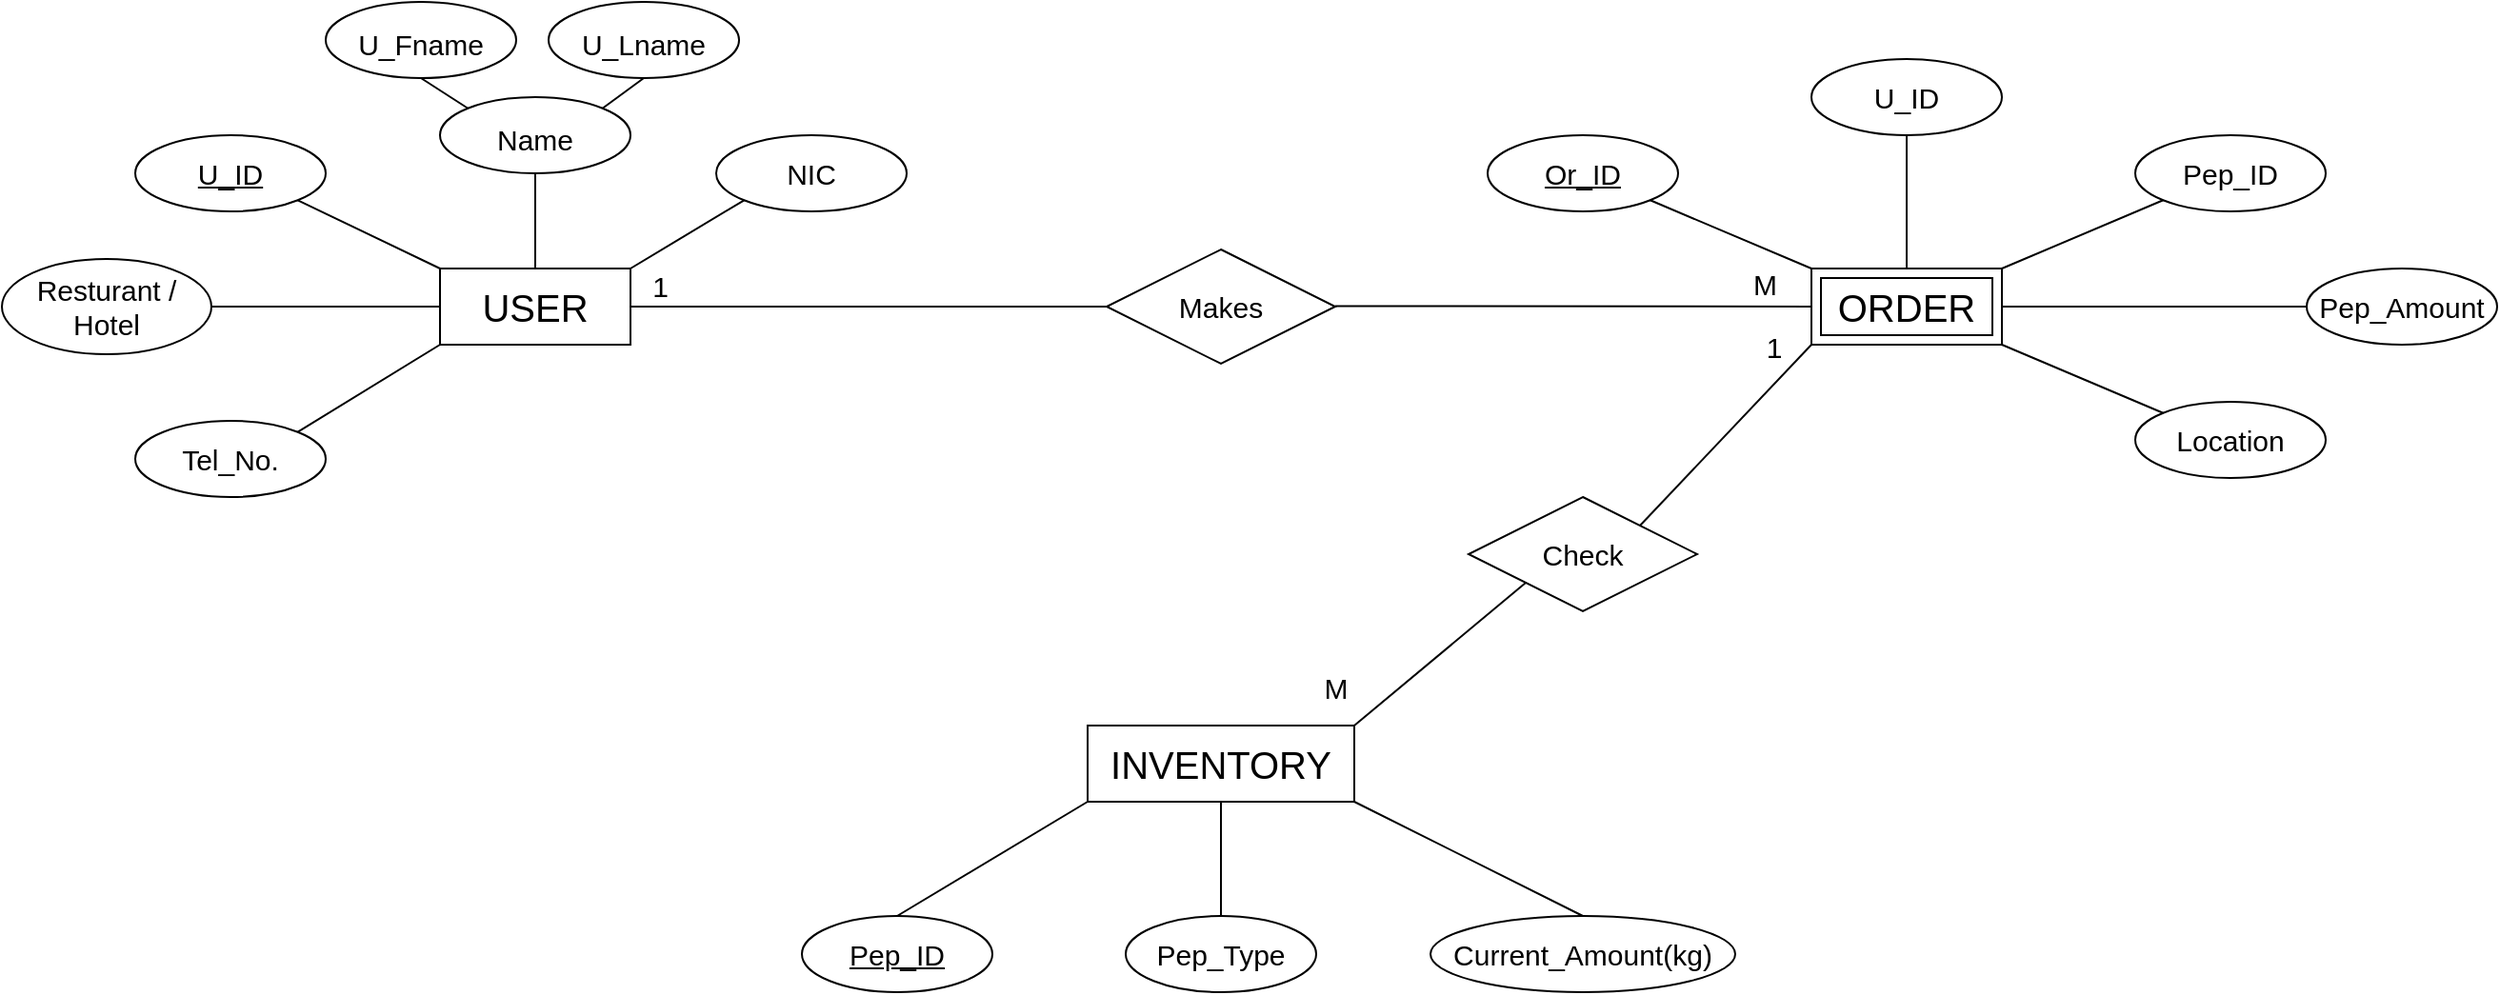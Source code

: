 <mxfile>
    <diagram id="VrhAJTvaqGqPILUz7bEX" name="Page-1">
        <mxGraphModel dx="2459" dy="805" grid="1" gridSize="10" guides="1" tooltips="1" connect="1" arrows="1" fold="1" page="1" pageScale="1" pageWidth="850" pageHeight="1100" math="0" shadow="0">
            <root>
                <mxCell id="0"/>
                <mxCell id="1" parent="0"/>
                <mxCell id="2" value="&lt;font style=&quot;font-size: 20px;&quot;&gt;USER&lt;/font&gt;" style="whiteSpace=wrap;html=1;align=center;" vertex="1" parent="1">
                    <mxGeometry x="-420" y="320" width="100" height="40" as="geometry"/>
                </mxCell>
                <mxCell id="3" value="&lt;font style=&quot;font-size: 15px;&quot;&gt;Name&lt;/font&gt;" style="ellipse;whiteSpace=wrap;html=1;align=center;fontSize=20;" vertex="1" parent="1">
                    <mxGeometry x="-420" y="230" width="100" height="40" as="geometry"/>
                </mxCell>
                <mxCell id="4" value="&lt;font style=&quot;font-size: 15px;&quot;&gt;U_Fname&lt;/font&gt;" style="ellipse;whiteSpace=wrap;html=1;align=center;fontSize=20;" vertex="1" parent="1">
                    <mxGeometry x="-480" y="180" width="100" height="40" as="geometry"/>
                </mxCell>
                <mxCell id="6" value="&lt;font style=&quot;font-size: 15px;&quot;&gt;U_Lname&lt;/font&gt;" style="ellipse;whiteSpace=wrap;html=1;align=center;fontSize=20;" vertex="1" parent="1">
                    <mxGeometry x="-363" y="180" width="100" height="40" as="geometry"/>
                </mxCell>
                <mxCell id="7" value="U_ID" style="ellipse;whiteSpace=wrap;html=1;align=center;fontStyle=4;fontSize=15;" vertex="1" parent="1">
                    <mxGeometry x="-580" y="250" width="100" height="40" as="geometry"/>
                </mxCell>
                <mxCell id="8" value="NIC" style="ellipse;whiteSpace=wrap;html=1;align=center;fontSize=15;" vertex="1" parent="1">
                    <mxGeometry x="-275" y="250" width="100" height="40" as="geometry"/>
                </mxCell>
                <mxCell id="9" value="Resturant /&lt;br&gt;Hotel" style="ellipse;whiteSpace=wrap;html=1;align=center;fontSize=15;" vertex="1" parent="1">
                    <mxGeometry x="-650" y="315" width="110" height="50" as="geometry"/>
                </mxCell>
                <mxCell id="10" value="Tel_No." style="ellipse;whiteSpace=wrap;html=1;align=center;fontSize=15;" vertex="1" parent="1">
                    <mxGeometry x="-580" y="400" width="100" height="40" as="geometry"/>
                </mxCell>
                <mxCell id="12" value="" style="endArrow=none;html=1;rounded=0;fontSize=15;exitX=0.5;exitY=0;exitDx=0;exitDy=0;entryX=0.5;entryY=1;entryDx=0;entryDy=0;" edge="1" parent="1" source="2" target="3">
                    <mxGeometry relative="1" as="geometry">
                        <mxPoint x="-290" y="310" as="sourcePoint"/>
                        <mxPoint x="-130" y="310" as="targetPoint"/>
                    </mxGeometry>
                </mxCell>
                <mxCell id="14" value="" style="endArrow=none;html=1;rounded=0;fontSize=15;exitX=1;exitY=0;exitDx=0;exitDy=0;entryX=0;entryY=1;entryDx=0;entryDy=0;" edge="1" parent="1" source="2" target="8">
                    <mxGeometry relative="1" as="geometry">
                        <mxPoint x="-290" y="310" as="sourcePoint"/>
                        <mxPoint x="-130" y="310" as="targetPoint"/>
                    </mxGeometry>
                </mxCell>
                <mxCell id="15" value="" style="endArrow=none;html=1;rounded=0;fontSize=15;exitX=0;exitY=0;exitDx=0;exitDy=0;entryX=1;entryY=1;entryDx=0;entryDy=0;" edge="1" parent="1" source="2" target="7">
                    <mxGeometry relative="1" as="geometry">
                        <mxPoint x="-290" y="310" as="sourcePoint"/>
                        <mxPoint x="-130" y="310" as="targetPoint"/>
                    </mxGeometry>
                </mxCell>
                <mxCell id="16" value="" style="endArrow=none;html=1;rounded=0;fontSize=15;exitX=1;exitY=0.5;exitDx=0;exitDy=0;entryX=0;entryY=0.5;entryDx=0;entryDy=0;" edge="1" parent="1" source="9" target="2">
                    <mxGeometry relative="1" as="geometry">
                        <mxPoint x="-290" y="310" as="sourcePoint"/>
                        <mxPoint x="-130" y="310" as="targetPoint"/>
                    </mxGeometry>
                </mxCell>
                <mxCell id="17" value="" style="endArrow=none;html=1;rounded=0;fontSize=15;exitX=1;exitY=0;exitDx=0;exitDy=0;entryX=0;entryY=1;entryDx=0;entryDy=0;" edge="1" parent="1" source="10" target="2">
                    <mxGeometry relative="1" as="geometry">
                        <mxPoint x="-290" y="310" as="sourcePoint"/>
                        <mxPoint x="-130" y="310" as="targetPoint"/>
                    </mxGeometry>
                </mxCell>
                <mxCell id="18" value="&lt;font style=&quot;font-size: 15px;&quot;&gt;Makes&lt;/font&gt;" style="shape=rhombus;perimeter=rhombusPerimeter;whiteSpace=wrap;html=1;align=center;fontSize=15;" vertex="1" parent="1">
                    <mxGeometry x="-70" y="310" width="120" height="60" as="geometry"/>
                </mxCell>
                <mxCell id="21" value="&lt;font style=&quot;font-size: 20px;&quot;&gt;INVENTORY&lt;/font&gt;" style="whiteSpace=wrap;html=1;align=center;" vertex="1" parent="1">
                    <mxGeometry x="-80" y="560" width="140" height="40" as="geometry"/>
                </mxCell>
                <mxCell id="22" value="&lt;font style=&quot;font-size: 15px;&quot;&gt;Check&lt;/font&gt;" style="shape=rhombus;perimeter=rhombusPerimeter;whiteSpace=wrap;html=1;align=center;fontSize=15;" vertex="1" parent="1">
                    <mxGeometry x="120" y="440" width="120" height="60" as="geometry"/>
                </mxCell>
                <mxCell id="24" value="" style="endArrow=none;html=1;rounded=0;fontSize=15;exitX=1;exitY=0.5;exitDx=0;exitDy=0;entryX=0;entryY=0.5;entryDx=0;entryDy=0;" edge="1" parent="1" source="2" target="18">
                    <mxGeometry relative="1" as="geometry">
                        <mxPoint x="-50" y="339.73" as="sourcePoint"/>
                        <mxPoint x="-110" y="320" as="targetPoint"/>
                    </mxGeometry>
                </mxCell>
                <mxCell id="25" value="1" style="resizable=0;html=1;align=right;verticalAlign=bottom;fontSize=15;" connectable="0" vertex="1" parent="24">
                    <mxGeometry x="1" relative="1" as="geometry">
                        <mxPoint x="-230" as="offset"/>
                    </mxGeometry>
                </mxCell>
                <mxCell id="26" value="" style="endArrow=none;html=1;rounded=0;fontSize=15;entryX=0;entryY=0.5;entryDx=0;entryDy=0;" edge="1" parent="1">
                    <mxGeometry relative="1" as="geometry">
                        <mxPoint x="50" y="339.73" as="sourcePoint"/>
                        <mxPoint x="300" y="340" as="targetPoint"/>
                    </mxGeometry>
                </mxCell>
                <mxCell id="27" value="M" style="resizable=0;html=1;align=right;verticalAlign=bottom;fontSize=15;" connectable="0" vertex="1" parent="26">
                    <mxGeometry x="1" relative="1" as="geometry">
                        <mxPoint x="-17" as="offset"/>
                    </mxGeometry>
                </mxCell>
                <mxCell id="28" value="" style="endArrow=none;html=1;rounded=0;fontSize=15;entryX=0;entryY=1;entryDx=0;entryDy=0;exitX=1;exitY=0;exitDx=0;exitDy=0;" edge="1" parent="1" source="22">
                    <mxGeometry relative="1" as="geometry">
                        <mxPoint x="-60" y="450" as="sourcePoint"/>
                        <mxPoint x="300" y="360" as="targetPoint"/>
                        <Array as="points">
                            <mxPoint x="300" y="360"/>
                        </Array>
                    </mxGeometry>
                </mxCell>
                <mxCell id="48" value="1" style="edgeLabel;html=1;align=center;verticalAlign=middle;resizable=0;points=[];fontSize=15;" vertex="1" connectable="0" parent="28">
                    <mxGeometry x="0.761" y="-3" relative="1" as="geometry">
                        <mxPoint x="-12" y="-13" as="offset"/>
                    </mxGeometry>
                </mxCell>
                <mxCell id="29" value="" style="endArrow=none;html=1;rounded=0;fontSize=15;entryX=0;entryY=1;entryDx=0;entryDy=0;exitX=1;exitY=0;exitDx=0;exitDy=0;" edge="1" parent="1" source="21" target="22">
                    <mxGeometry relative="1" as="geometry">
                        <mxPoint x="-60" y="440" as="sourcePoint"/>
                        <mxPoint x="100" y="440" as="targetPoint"/>
                    </mxGeometry>
                </mxCell>
                <mxCell id="49" value="M" style="edgeLabel;html=1;align=center;verticalAlign=middle;resizable=0;points=[];fontSize=15;" vertex="1" connectable="0" parent="29">
                    <mxGeometry x="-0.792" y="-1" relative="1" as="geometry">
                        <mxPoint x="-20" y="-13" as="offset"/>
                    </mxGeometry>
                </mxCell>
                <mxCell id="30" value="Or_ID" style="ellipse;whiteSpace=wrap;html=1;align=center;fontStyle=4;fontSize=15;" vertex="1" parent="1">
                    <mxGeometry x="130" y="250" width="100" height="40" as="geometry"/>
                </mxCell>
                <mxCell id="31" value="U_ID" style="ellipse;whiteSpace=wrap;html=1;align=center;fontSize=15;" vertex="1" parent="1">
                    <mxGeometry x="300" y="210" width="100" height="40" as="geometry"/>
                </mxCell>
                <mxCell id="32" value="Pep_ID" style="ellipse;whiteSpace=wrap;html=1;align=center;fontSize=15;" vertex="1" parent="1">
                    <mxGeometry x="470" y="250" width="100" height="40" as="geometry"/>
                </mxCell>
                <mxCell id="33" value="Pep_Amount" style="ellipse;whiteSpace=wrap;html=1;align=center;fontSize=15;" vertex="1" parent="1">
                    <mxGeometry x="560" y="320" width="100" height="40" as="geometry"/>
                </mxCell>
                <mxCell id="34" value="Location" style="ellipse;whiteSpace=wrap;html=1;align=center;fontSize=15;" vertex="1" parent="1">
                    <mxGeometry x="470" y="390" width="100" height="40" as="geometry"/>
                </mxCell>
                <mxCell id="35" value="" style="endArrow=none;html=1;rounded=0;fontSize=15;exitX=0.5;exitY=1;exitDx=0;exitDy=0;entryX=0;entryY=0;entryDx=0;entryDy=0;" edge="1" parent="1" source="4" target="3">
                    <mxGeometry relative="1" as="geometry">
                        <mxPoint x="-530" y="330" as="sourcePoint"/>
                        <mxPoint x="-370" y="330" as="targetPoint"/>
                    </mxGeometry>
                </mxCell>
                <mxCell id="36" value="" style="endArrow=none;html=1;rounded=0;fontSize=15;entryX=1;entryY=0;entryDx=0;entryDy=0;exitX=0.5;exitY=1;exitDx=0;exitDy=0;" edge="1" parent="1" source="6" target="3">
                    <mxGeometry relative="1" as="geometry">
                        <mxPoint x="-530" y="330" as="sourcePoint"/>
                        <mxPoint x="-370" y="330" as="targetPoint"/>
                    </mxGeometry>
                </mxCell>
                <mxCell id="37" value="" style="endArrow=none;html=1;rounded=0;fontSize=15;exitX=1;exitY=1;exitDx=0;exitDy=0;entryX=0;entryY=0;entryDx=0;entryDy=0;" edge="1" parent="1" source="30" target="50">
                    <mxGeometry relative="1" as="geometry">
                        <mxPoint x="210" y="330" as="sourcePoint"/>
                        <mxPoint x="300" y="320" as="targetPoint"/>
                    </mxGeometry>
                </mxCell>
                <mxCell id="38" value="" style="endArrow=none;html=1;rounded=0;fontSize=15;exitX=0.5;exitY=1;exitDx=0;exitDy=0;entryX=0.5;entryY=0;entryDx=0;entryDy=0;" edge="1" parent="1" source="31" target="50">
                    <mxGeometry relative="1" as="geometry">
                        <mxPoint x="210" y="330" as="sourcePoint"/>
                        <mxPoint x="350" y="320" as="targetPoint"/>
                    </mxGeometry>
                </mxCell>
                <mxCell id="39" value="" style="endArrow=none;html=1;rounded=0;fontSize=15;exitX=0;exitY=1;exitDx=0;exitDy=0;entryX=1;entryY=0;entryDx=0;entryDy=0;" edge="1" parent="1" source="32" target="50">
                    <mxGeometry relative="1" as="geometry">
                        <mxPoint x="210" y="330" as="sourcePoint"/>
                        <mxPoint x="400" y="320" as="targetPoint"/>
                    </mxGeometry>
                </mxCell>
                <mxCell id="40" value="" style="endArrow=none;html=1;rounded=0;fontSize=15;entryX=0;entryY=0.5;entryDx=0;entryDy=0;exitX=1;exitY=0.5;exitDx=0;exitDy=0;exitPerimeter=0;" edge="1" parent="1" source="50" target="33">
                    <mxGeometry relative="1" as="geometry">
                        <mxPoint x="400" y="340" as="sourcePoint"/>
                        <mxPoint x="370" y="330" as="targetPoint"/>
                    </mxGeometry>
                </mxCell>
                <mxCell id="41" value="" style="endArrow=none;html=1;rounded=0;fontSize=15;entryX=0;entryY=0;entryDx=0;entryDy=0;exitX=1;exitY=1;exitDx=0;exitDy=0;" edge="1" parent="1" source="50" target="34">
                    <mxGeometry relative="1" as="geometry">
                        <mxPoint x="400" y="360" as="sourcePoint"/>
                        <mxPoint x="370" y="330" as="targetPoint"/>
                    </mxGeometry>
                </mxCell>
                <mxCell id="42" value="Pep_Type" style="ellipse;whiteSpace=wrap;html=1;align=center;fontSize=15;" vertex="1" parent="1">
                    <mxGeometry x="-60" y="660" width="100" height="40" as="geometry"/>
                </mxCell>
                <mxCell id="43" value="Current_Amount(kg)" style="ellipse;whiteSpace=wrap;html=1;align=center;fontSize=15;" vertex="1" parent="1">
                    <mxGeometry x="100" y="660" width="160" height="40" as="geometry"/>
                </mxCell>
                <mxCell id="44" value="Pep_ID" style="ellipse;whiteSpace=wrap;html=1;align=center;fontStyle=4;fontSize=15;" vertex="1" parent="1">
                    <mxGeometry x="-230" y="660" width="100" height="40" as="geometry"/>
                </mxCell>
                <mxCell id="45" value="" style="endArrow=none;html=1;rounded=0;fontSize=15;exitX=0.5;exitY=0;exitDx=0;exitDy=0;" edge="1" parent="1" source="44">
                    <mxGeometry relative="1" as="geometry">
                        <mxPoint x="-50" y="480" as="sourcePoint"/>
                        <mxPoint x="-80" y="600" as="targetPoint"/>
                    </mxGeometry>
                </mxCell>
                <mxCell id="46" value="" style="endArrow=none;html=1;rounded=0;fontSize=15;exitX=0.5;exitY=0;exitDx=0;exitDy=0;entryX=0.5;entryY=1;entryDx=0;entryDy=0;" edge="1" parent="1" source="42" target="21">
                    <mxGeometry relative="1" as="geometry">
                        <mxPoint x="-50" y="480" as="sourcePoint"/>
                        <mxPoint x="110" y="480" as="targetPoint"/>
                    </mxGeometry>
                </mxCell>
                <mxCell id="47" value="" style="endArrow=none;html=1;rounded=0;fontSize=15;entryX=0.5;entryY=0;entryDx=0;entryDy=0;exitX=1;exitY=1;exitDx=0;exitDy=0;" edge="1" parent="1" source="21" target="43">
                    <mxGeometry relative="1" as="geometry">
                        <mxPoint x="-50" y="480" as="sourcePoint"/>
                        <mxPoint x="110" y="480" as="targetPoint"/>
                    </mxGeometry>
                </mxCell>
                <mxCell id="50" value="&lt;span style=&quot;font-size: 20px;&quot;&gt;ORDER&lt;/span&gt;" style="shape=ext;margin=3;double=1;whiteSpace=wrap;html=1;align=center;fontSize=15;" vertex="1" parent="1">
                    <mxGeometry x="300" y="320" width="100" height="40" as="geometry"/>
                </mxCell>
            </root>
        </mxGraphModel>
    </diagram>
</mxfile>